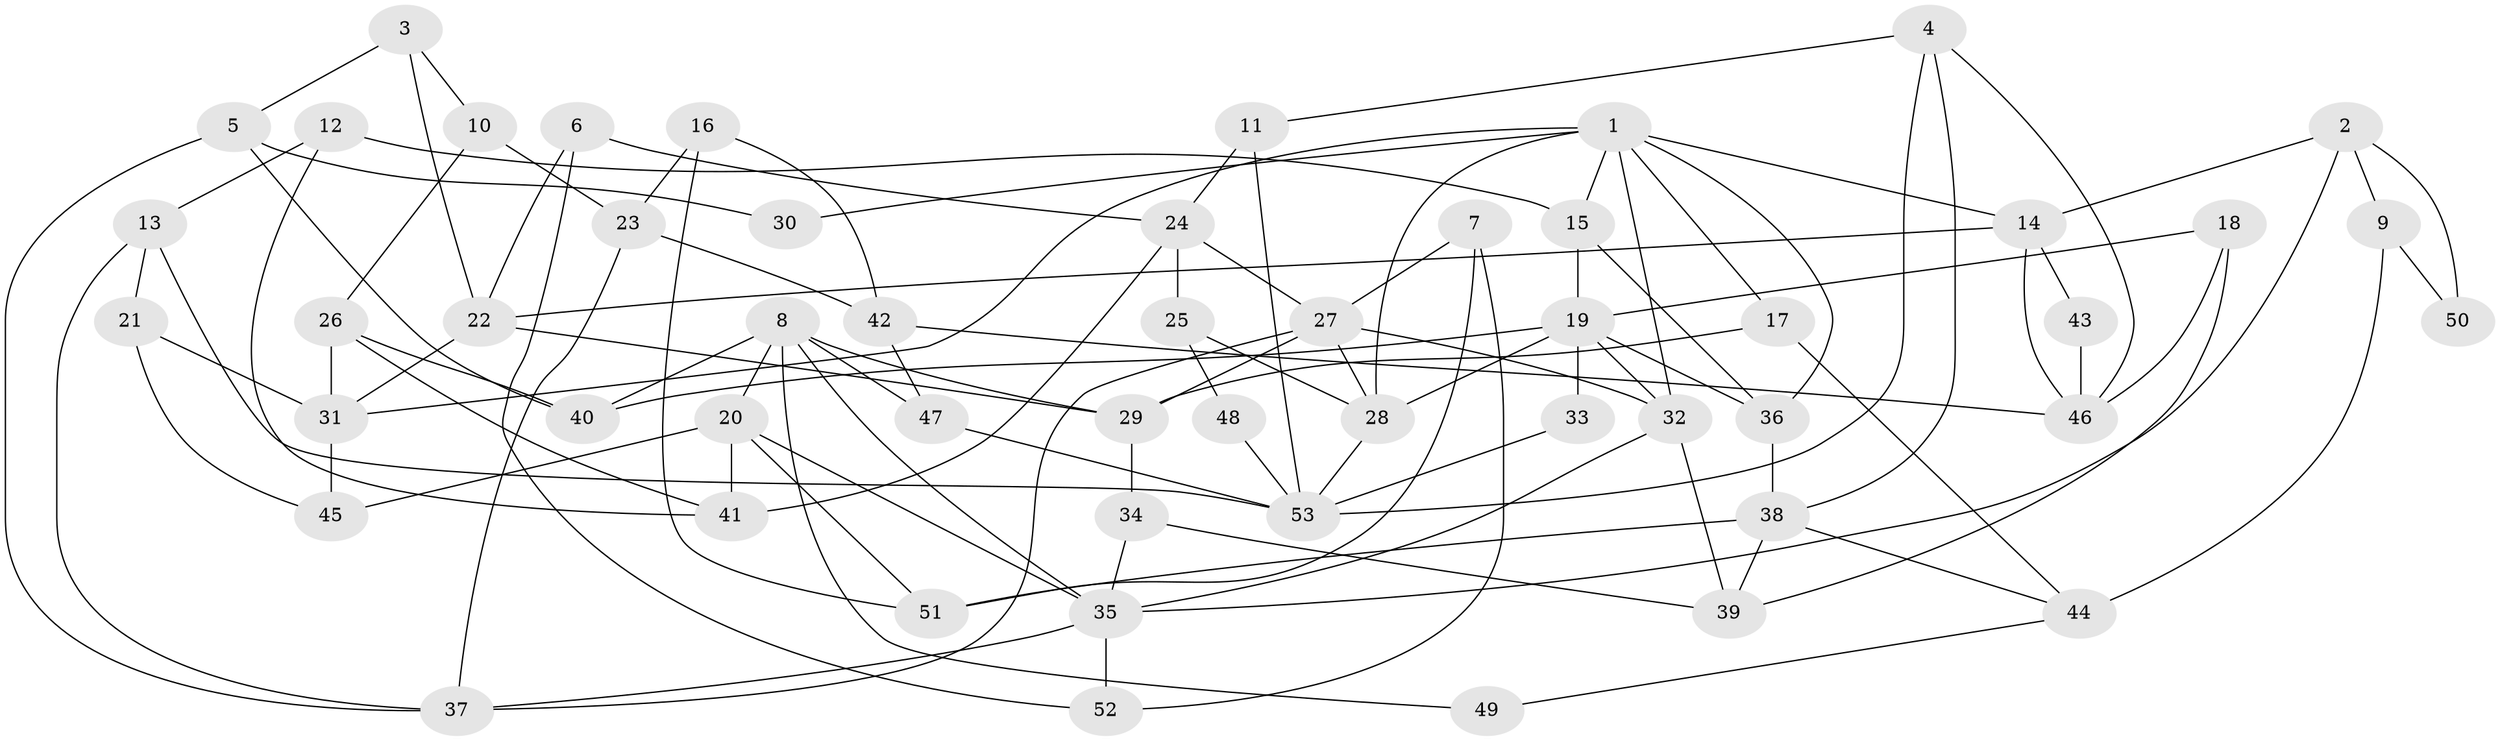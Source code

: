 // Generated by graph-tools (version 1.1) at 2025/02/03/09/25 03:02:00]
// undirected, 53 vertices, 106 edges
graph export_dot {
graph [start="1"]
  node [color=gray90,style=filled];
  1;
  2;
  3;
  4;
  5;
  6;
  7;
  8;
  9;
  10;
  11;
  12;
  13;
  14;
  15;
  16;
  17;
  18;
  19;
  20;
  21;
  22;
  23;
  24;
  25;
  26;
  27;
  28;
  29;
  30;
  31;
  32;
  33;
  34;
  35;
  36;
  37;
  38;
  39;
  40;
  41;
  42;
  43;
  44;
  45;
  46;
  47;
  48;
  49;
  50;
  51;
  52;
  53;
  1 -- 31;
  1 -- 15;
  1 -- 14;
  1 -- 17;
  1 -- 28;
  1 -- 30;
  1 -- 32;
  1 -- 36;
  2 -- 35;
  2 -- 14;
  2 -- 9;
  2 -- 50;
  3 -- 22;
  3 -- 5;
  3 -- 10;
  4 -- 38;
  4 -- 46;
  4 -- 11;
  4 -- 53;
  5 -- 40;
  5 -- 37;
  5 -- 30;
  6 -- 22;
  6 -- 24;
  6 -- 52;
  7 -- 52;
  7 -- 27;
  7 -- 51;
  8 -- 20;
  8 -- 29;
  8 -- 35;
  8 -- 40;
  8 -- 47;
  8 -- 49;
  9 -- 44;
  9 -- 50;
  10 -- 26;
  10 -- 23;
  11 -- 53;
  11 -- 24;
  12 -- 13;
  12 -- 15;
  12 -- 41;
  13 -- 53;
  13 -- 37;
  13 -- 21;
  14 -- 46;
  14 -- 22;
  14 -- 43;
  15 -- 19;
  15 -- 36;
  16 -- 51;
  16 -- 42;
  16 -- 23;
  17 -- 29;
  17 -- 44;
  18 -- 19;
  18 -- 39;
  18 -- 46;
  19 -- 32;
  19 -- 28;
  19 -- 33;
  19 -- 36;
  19 -- 40;
  20 -- 41;
  20 -- 35;
  20 -- 45;
  20 -- 51;
  21 -- 45;
  21 -- 31;
  22 -- 31;
  22 -- 29;
  23 -- 37;
  23 -- 42;
  24 -- 27;
  24 -- 25;
  24 -- 41;
  25 -- 28;
  25 -- 48;
  26 -- 41;
  26 -- 40;
  26 -- 31;
  27 -- 32;
  27 -- 29;
  27 -- 28;
  27 -- 37;
  28 -- 53;
  29 -- 34;
  31 -- 45;
  32 -- 35;
  32 -- 39;
  33 -- 53;
  34 -- 35;
  34 -- 39;
  35 -- 37;
  35 -- 52;
  36 -- 38;
  38 -- 51;
  38 -- 39;
  38 -- 44;
  42 -- 47;
  42 -- 46;
  43 -- 46;
  44 -- 49;
  47 -- 53;
  48 -- 53;
}
